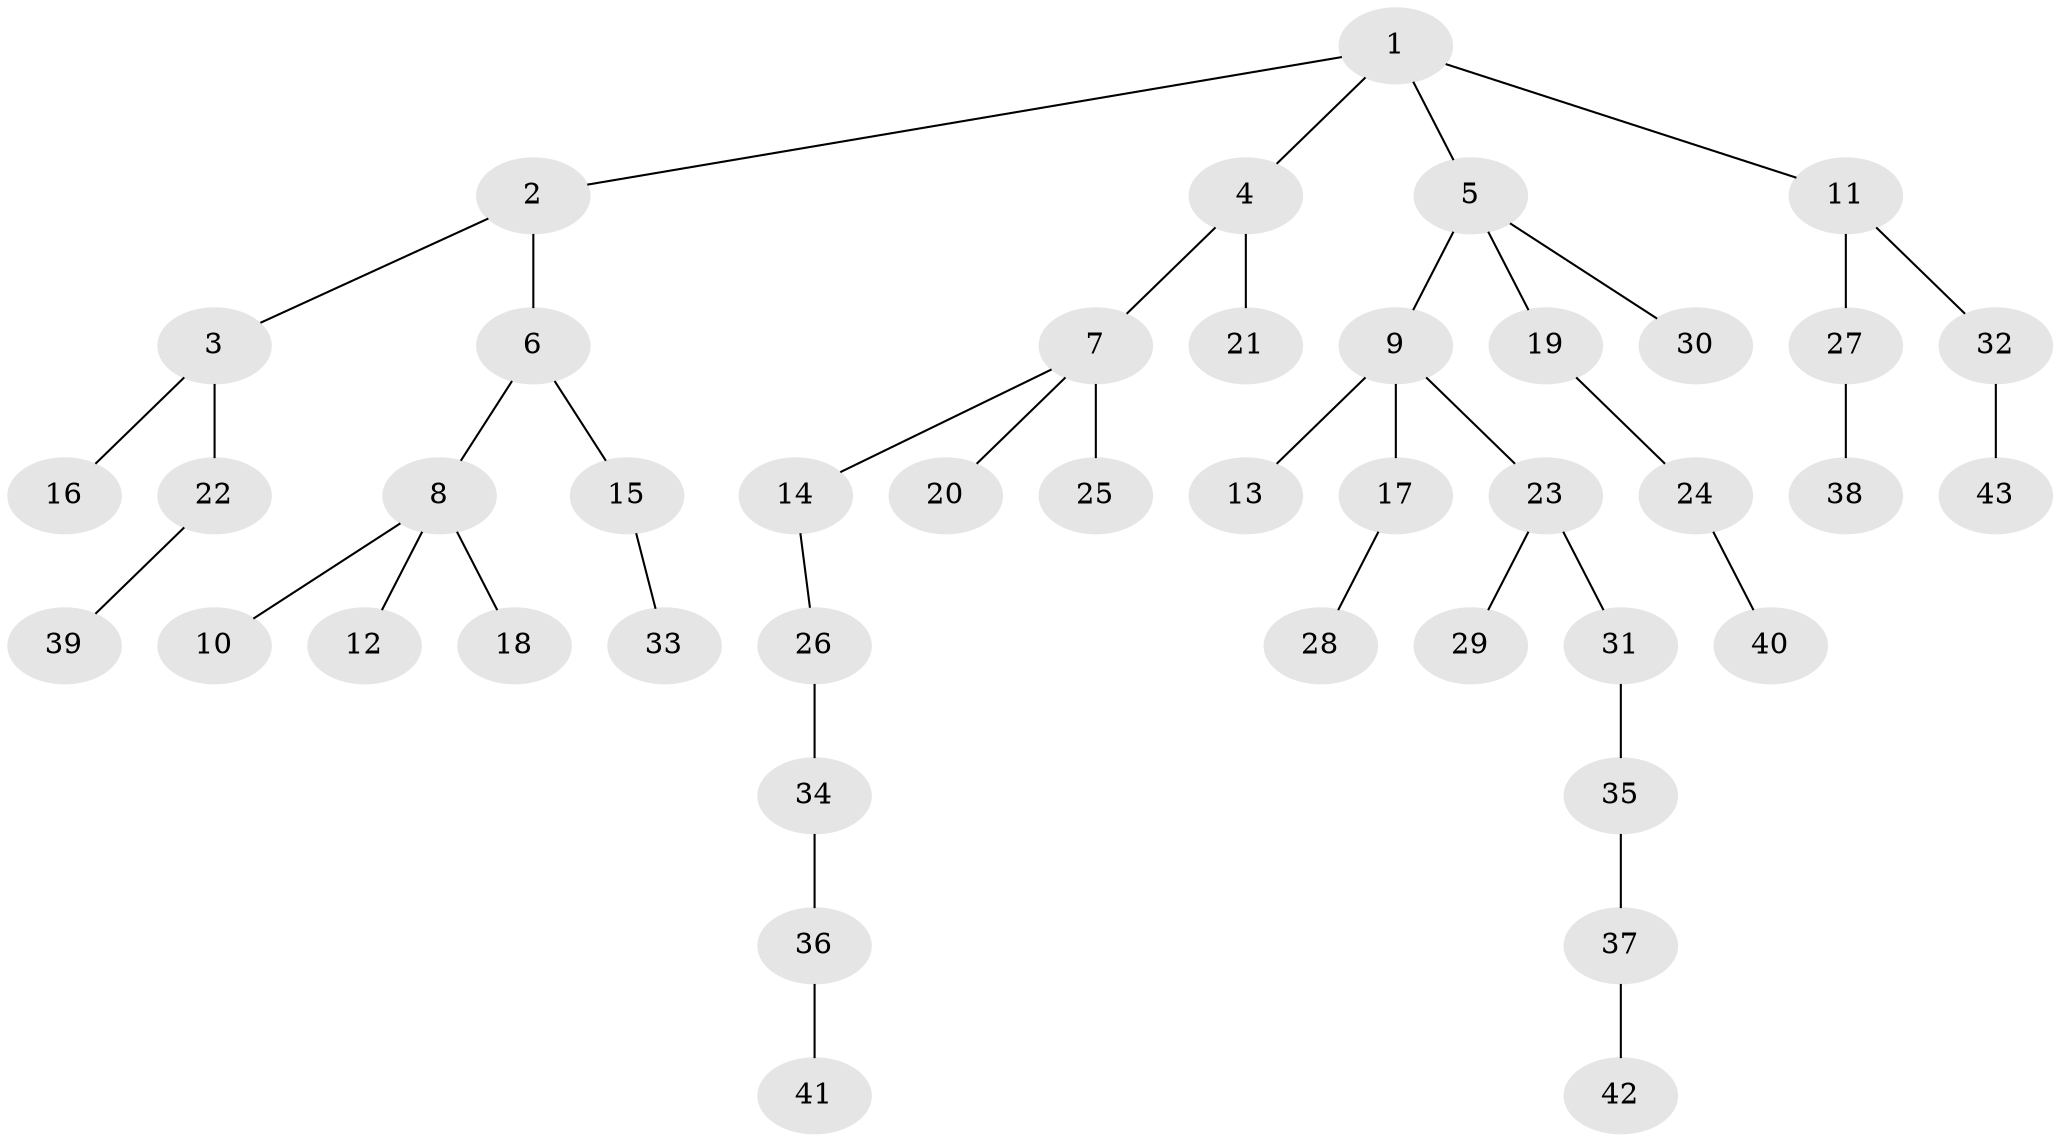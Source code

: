 // original degree distribution, {6: 0.028037383177570093, 5: 0.037383177570093455, 2: 0.205607476635514, 4: 0.056074766355140186, 3: 0.1588785046728972, 1: 0.514018691588785}
// Generated by graph-tools (version 1.1) at 2025/51/03/04/25 22:51:38]
// undirected, 43 vertices, 42 edges
graph export_dot {
  node [color=gray90,style=filled];
  1;
  2;
  3;
  4;
  5;
  6;
  7;
  8;
  9;
  10;
  11;
  12;
  13;
  14;
  15;
  16;
  17;
  18;
  19;
  20;
  21;
  22;
  23;
  24;
  25;
  26;
  27;
  28;
  29;
  30;
  31;
  32;
  33;
  34;
  35;
  36;
  37;
  38;
  39;
  40;
  41;
  42;
  43;
  1 -- 2 [weight=1.0];
  1 -- 4 [weight=1.0];
  1 -- 5 [weight=1.0];
  1 -- 11 [weight=1.0];
  2 -- 3 [weight=1.0];
  2 -- 6 [weight=1.0];
  3 -- 16 [weight=1.0];
  3 -- 22 [weight=1.0];
  4 -- 7 [weight=1.0];
  4 -- 21 [weight=1.0];
  5 -- 9 [weight=1.0];
  5 -- 19 [weight=1.0];
  5 -- 30 [weight=1.0];
  6 -- 8 [weight=1.0];
  6 -- 15 [weight=1.0];
  7 -- 14 [weight=1.0];
  7 -- 20 [weight=1.0];
  7 -- 25 [weight=2.0];
  8 -- 10 [weight=1.0];
  8 -- 12 [weight=1.0];
  8 -- 18 [weight=1.0];
  9 -- 13 [weight=1.0];
  9 -- 17 [weight=1.0];
  9 -- 23 [weight=1.0];
  11 -- 27 [weight=1.0];
  11 -- 32 [weight=1.0];
  14 -- 26 [weight=1.0];
  15 -- 33 [weight=1.0];
  17 -- 28 [weight=1.0];
  19 -- 24 [weight=1.0];
  22 -- 39 [weight=1.0];
  23 -- 29 [weight=1.0];
  23 -- 31 [weight=1.0];
  24 -- 40 [weight=1.0];
  26 -- 34 [weight=1.0];
  27 -- 38 [weight=1.0];
  31 -- 35 [weight=1.0];
  32 -- 43 [weight=1.0];
  34 -- 36 [weight=1.0];
  35 -- 37 [weight=1.0];
  36 -- 41 [weight=1.0];
  37 -- 42 [weight=1.0];
}
